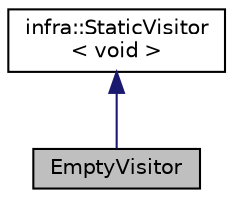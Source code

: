 digraph "EmptyVisitor"
{
 // INTERACTIVE_SVG=YES
  edge [fontname="Helvetica",fontsize="10",labelfontname="Helvetica",labelfontsize="10"];
  node [fontname="Helvetica",fontsize="10",shape=record];
  Node2 [label="EmptyVisitor",height=0.2,width=0.4,color="black", fillcolor="grey75", style="filled", fontcolor="black"];
  Node3 -> Node2 [dir="back",color="midnightblue",fontsize="10",style="solid",fontname="Helvetica"];
  Node3 [label="infra::StaticVisitor\l\< void \>",height=0.2,width=0.4,color="black", fillcolor="white", style="filled",URL="$d2/dca/classinfra_1_1_static_visitor.html"];
}
